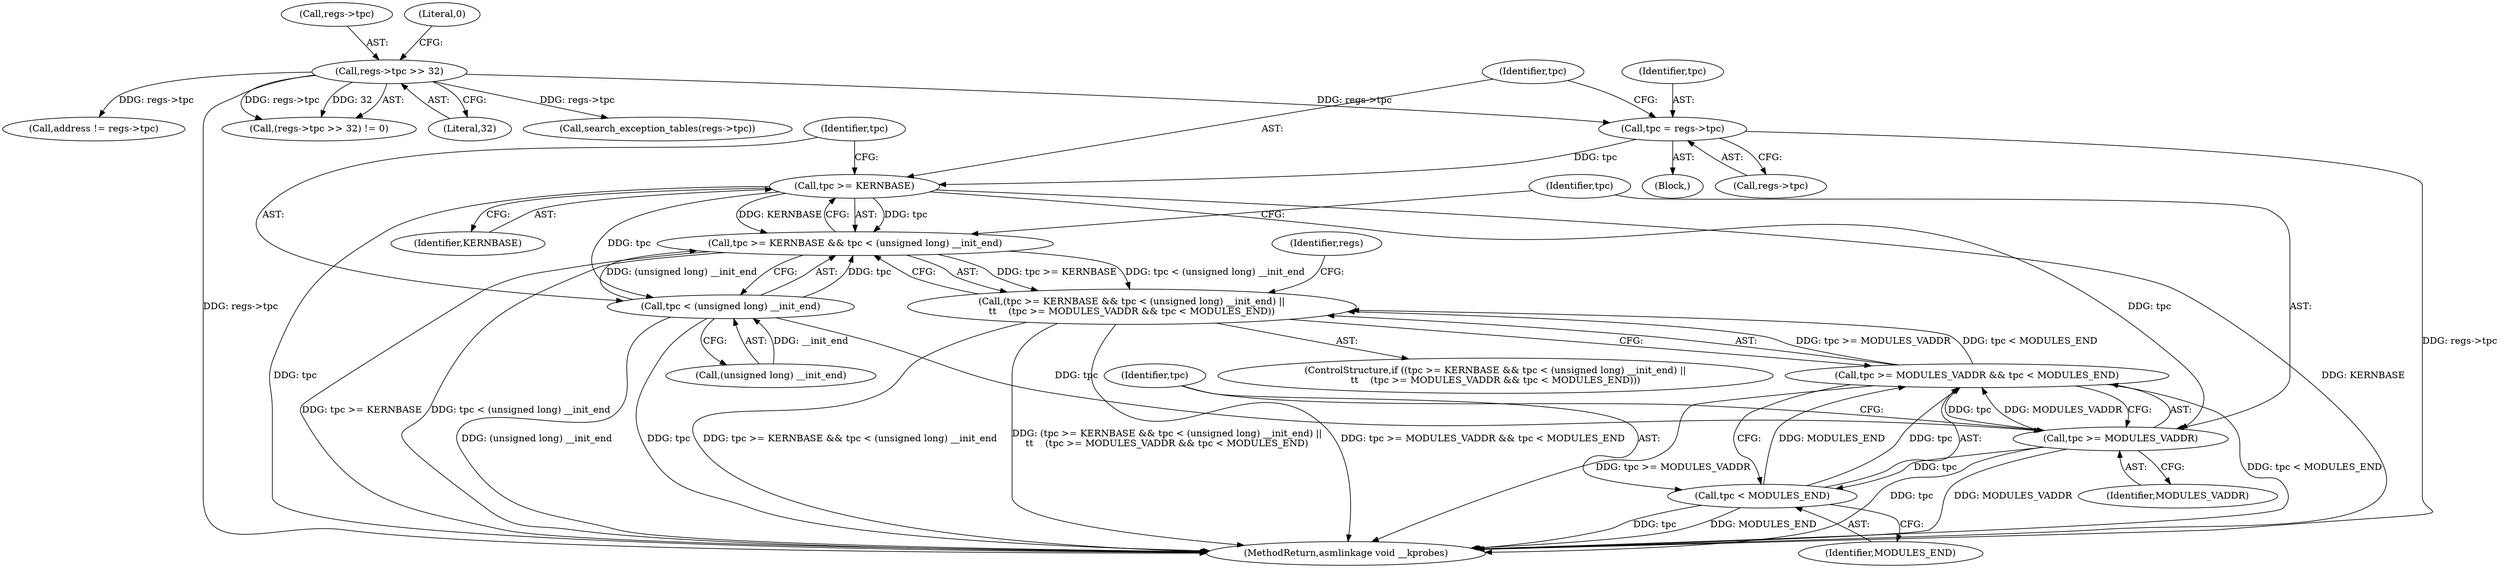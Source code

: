 digraph "0_linux_a8b0ca17b80e92faab46ee7179ba9e99ccb61233_44@pointer" {
"1000203" [label="(Call,tpc = regs->tpc)"];
"1000173" [label="(Call,regs->tpc >> 32)"];
"1000211" [label="(Call,tpc >= KERNBASE)"];
"1000210" [label="(Call,tpc >= KERNBASE && tpc < (unsigned long) __init_end)"];
"1000209" [label="(Call,(tpc >= KERNBASE && tpc < (unsigned long) __init_end) ||\n\t\t    (tpc >= MODULES_VADDR && tpc < MODULES_END))"];
"1000214" [label="(Call,tpc < (unsigned long) __init_end)"];
"1000220" [label="(Call,tpc >= MODULES_VADDR)"];
"1000219" [label="(Call,tpc >= MODULES_VADDR && tpc < MODULES_END)"];
"1000223" [label="(Call,tpc < MODULES_END)"];
"1000177" [label="(Literal,32)"];
"1000172" [label="(Call,(regs->tpc >> 32) != 0)"];
"1000203" [label="(Call,tpc = regs->tpc)"];
"1000216" [label="(Call,(unsigned long) __init_end)"];
"1000223" [label="(Call,tpc < MODULES_END)"];
"1000213" [label="(Identifier,KERNBASE)"];
"1000260" [label="(Call,search_exception_tables(regs->tpc))"];
"1000215" [label="(Identifier,tpc)"];
"1000174" [label="(Call,regs->tpc)"];
"1000220" [label="(Call,tpc >= MODULES_VADDR)"];
"1000212" [label="(Identifier,tpc)"];
"1000230" [label="(Identifier,regs)"];
"1000204" [label="(Identifier,tpc)"];
"1000224" [label="(Identifier,tpc)"];
"1000210" [label="(Call,tpc >= KERNBASE && tpc < (unsigned long) __init_end)"];
"1000201" [label="(Block,)"];
"1000658" [label="(MethodReturn,asmlinkage void __kprobes)"];
"1000173" [label="(Call,regs->tpc >> 32)"];
"1000222" [label="(Identifier,MODULES_VADDR)"];
"1000225" [label="(Identifier,MODULES_END)"];
"1000221" [label="(Identifier,tpc)"];
"1000219" [label="(Call,tpc >= MODULES_VADDR && tpc < MODULES_END)"];
"1000209" [label="(Call,(tpc >= KERNBASE && tpc < (unsigned long) __init_end) ||\n\t\t    (tpc >= MODULES_VADDR && tpc < MODULES_END))"];
"1000178" [label="(Literal,0)"];
"1000410" [label="(Call,address != regs->tpc)"];
"1000214" [label="(Call,tpc < (unsigned long) __init_end)"];
"1000205" [label="(Call,regs->tpc)"];
"1000208" [label="(ControlStructure,if ((tpc >= KERNBASE && tpc < (unsigned long) __init_end) ||\n\t\t    (tpc >= MODULES_VADDR && tpc < MODULES_END)))"];
"1000211" [label="(Call,tpc >= KERNBASE)"];
"1000203" -> "1000201"  [label="AST: "];
"1000203" -> "1000205"  [label="CFG: "];
"1000204" -> "1000203"  [label="AST: "];
"1000205" -> "1000203"  [label="AST: "];
"1000212" -> "1000203"  [label="CFG: "];
"1000203" -> "1000658"  [label="DDG: regs->tpc"];
"1000173" -> "1000203"  [label="DDG: regs->tpc"];
"1000203" -> "1000211"  [label="DDG: tpc"];
"1000173" -> "1000172"  [label="AST: "];
"1000173" -> "1000177"  [label="CFG: "];
"1000174" -> "1000173"  [label="AST: "];
"1000177" -> "1000173"  [label="AST: "];
"1000178" -> "1000173"  [label="CFG: "];
"1000173" -> "1000658"  [label="DDG: regs->tpc"];
"1000173" -> "1000172"  [label="DDG: regs->tpc"];
"1000173" -> "1000172"  [label="DDG: 32"];
"1000173" -> "1000260"  [label="DDG: regs->tpc"];
"1000173" -> "1000410"  [label="DDG: regs->tpc"];
"1000211" -> "1000210"  [label="AST: "];
"1000211" -> "1000213"  [label="CFG: "];
"1000212" -> "1000211"  [label="AST: "];
"1000213" -> "1000211"  [label="AST: "];
"1000215" -> "1000211"  [label="CFG: "];
"1000210" -> "1000211"  [label="CFG: "];
"1000211" -> "1000658"  [label="DDG: tpc"];
"1000211" -> "1000658"  [label="DDG: KERNBASE"];
"1000211" -> "1000210"  [label="DDG: tpc"];
"1000211" -> "1000210"  [label="DDG: KERNBASE"];
"1000211" -> "1000214"  [label="DDG: tpc"];
"1000211" -> "1000220"  [label="DDG: tpc"];
"1000210" -> "1000209"  [label="AST: "];
"1000210" -> "1000214"  [label="CFG: "];
"1000214" -> "1000210"  [label="AST: "];
"1000221" -> "1000210"  [label="CFG: "];
"1000209" -> "1000210"  [label="CFG: "];
"1000210" -> "1000658"  [label="DDG: tpc < (unsigned long) __init_end"];
"1000210" -> "1000658"  [label="DDG: tpc >= KERNBASE"];
"1000210" -> "1000209"  [label="DDG: tpc >= KERNBASE"];
"1000210" -> "1000209"  [label="DDG: tpc < (unsigned long) __init_end"];
"1000214" -> "1000210"  [label="DDG: tpc"];
"1000214" -> "1000210"  [label="DDG: (unsigned long) __init_end"];
"1000209" -> "1000208"  [label="AST: "];
"1000209" -> "1000219"  [label="CFG: "];
"1000219" -> "1000209"  [label="AST: "];
"1000230" -> "1000209"  [label="CFG: "];
"1000209" -> "1000658"  [label="DDG: (tpc >= KERNBASE && tpc < (unsigned long) __init_end) ||\n\t\t    (tpc >= MODULES_VADDR && tpc < MODULES_END)"];
"1000209" -> "1000658"  [label="DDG: tpc >= KERNBASE && tpc < (unsigned long) __init_end"];
"1000209" -> "1000658"  [label="DDG: tpc >= MODULES_VADDR && tpc < MODULES_END"];
"1000219" -> "1000209"  [label="DDG: tpc >= MODULES_VADDR"];
"1000219" -> "1000209"  [label="DDG: tpc < MODULES_END"];
"1000214" -> "1000216"  [label="CFG: "];
"1000215" -> "1000214"  [label="AST: "];
"1000216" -> "1000214"  [label="AST: "];
"1000214" -> "1000658"  [label="DDG: (unsigned long) __init_end"];
"1000214" -> "1000658"  [label="DDG: tpc"];
"1000216" -> "1000214"  [label="DDG: __init_end"];
"1000214" -> "1000220"  [label="DDG: tpc"];
"1000220" -> "1000219"  [label="AST: "];
"1000220" -> "1000222"  [label="CFG: "];
"1000221" -> "1000220"  [label="AST: "];
"1000222" -> "1000220"  [label="AST: "];
"1000224" -> "1000220"  [label="CFG: "];
"1000219" -> "1000220"  [label="CFG: "];
"1000220" -> "1000658"  [label="DDG: tpc"];
"1000220" -> "1000658"  [label="DDG: MODULES_VADDR"];
"1000220" -> "1000219"  [label="DDG: tpc"];
"1000220" -> "1000219"  [label="DDG: MODULES_VADDR"];
"1000220" -> "1000223"  [label="DDG: tpc"];
"1000219" -> "1000223"  [label="CFG: "];
"1000223" -> "1000219"  [label="AST: "];
"1000219" -> "1000658"  [label="DDG: tpc < MODULES_END"];
"1000219" -> "1000658"  [label="DDG: tpc >= MODULES_VADDR"];
"1000223" -> "1000219"  [label="DDG: tpc"];
"1000223" -> "1000219"  [label="DDG: MODULES_END"];
"1000223" -> "1000225"  [label="CFG: "];
"1000224" -> "1000223"  [label="AST: "];
"1000225" -> "1000223"  [label="AST: "];
"1000223" -> "1000658"  [label="DDG: MODULES_END"];
"1000223" -> "1000658"  [label="DDG: tpc"];
}
